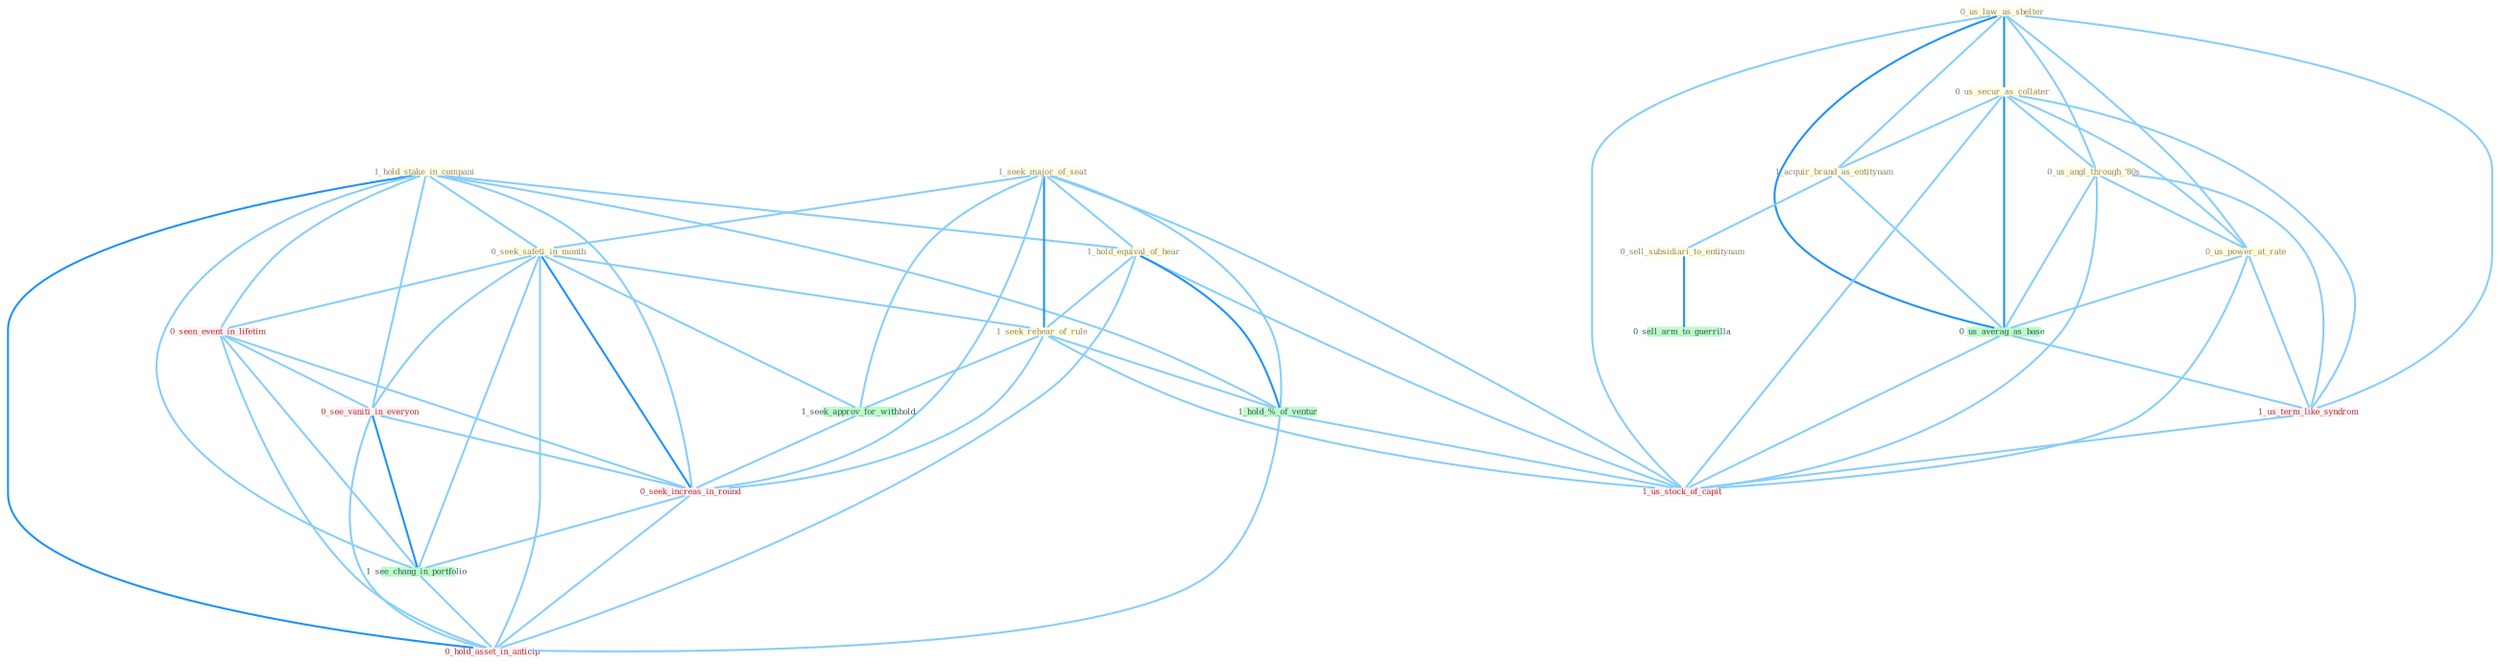 Graph G{ 
    node
    [shape=polygon,style=filled,width=.5,height=.06,color="#BDFCC9",fixedsize=true,fontsize=4,
    fontcolor="#2f4f4f"];
    {node
    [color="#ffffe0", fontcolor="#8b7d6b"] "1_hold_stake_in_compani " "1_seek_major_of_seat " "0_us_law_as_shelter " "1_hold_equival_of_hear " "0_us_secur_as_collater " "1_acquir_brand_as_entitynam " "0_us_angl_through_'80s " "0_sell_subsidiari_to_entitynam " "0_us_power_at_rate " "0_seek_safeti_in_month " "1_seek_rehear_of_rule "}
{node [color="#fff0f5", fontcolor="#b22222"] "0_seen_event_in_lifetim " "1_us_term_like_syndrom " "0_see_vaniti_in_everyon " "0_seek_increas_in_round " "1_us_stock_of_capit " "0_hold_asset_in_anticip "}
edge [color="#B0E2FF"];

	"1_hold_stake_in_compani " -- "1_hold_equival_of_hear " [w="1", color="#87cefa" ];
	"1_hold_stake_in_compani " -- "0_seek_safeti_in_month " [w="1", color="#87cefa" ];
	"1_hold_stake_in_compani " -- "0_seen_event_in_lifetim " [w="1", color="#87cefa" ];
	"1_hold_stake_in_compani " -- "1_hold_%_of_ventur " [w="1", color="#87cefa" ];
	"1_hold_stake_in_compani " -- "0_see_vaniti_in_everyon " [w="1", color="#87cefa" ];
	"1_hold_stake_in_compani " -- "0_seek_increas_in_round " [w="1", color="#87cefa" ];
	"1_hold_stake_in_compani " -- "1_see_chang_in_portfolio " [w="1", color="#87cefa" ];
	"1_hold_stake_in_compani " -- "0_hold_asset_in_anticip " [w="2", color="#1e90ff" , len=0.8];
	"1_seek_major_of_seat " -- "1_hold_equival_of_hear " [w="1", color="#87cefa" ];
	"1_seek_major_of_seat " -- "0_seek_safeti_in_month " [w="1", color="#87cefa" ];
	"1_seek_major_of_seat " -- "1_seek_rehear_of_rule " [w="2", color="#1e90ff" , len=0.8];
	"1_seek_major_of_seat " -- "1_seek_approv_for_withhold " [w="1", color="#87cefa" ];
	"1_seek_major_of_seat " -- "1_hold_%_of_ventur " [w="1", color="#87cefa" ];
	"1_seek_major_of_seat " -- "0_seek_increas_in_round " [w="1", color="#87cefa" ];
	"1_seek_major_of_seat " -- "1_us_stock_of_capit " [w="1", color="#87cefa" ];
	"0_us_law_as_shelter " -- "0_us_secur_as_collater " [w="2", color="#1e90ff" , len=0.8];
	"0_us_law_as_shelter " -- "1_acquir_brand_as_entitynam " [w="1", color="#87cefa" ];
	"0_us_law_as_shelter " -- "0_us_angl_through_'80s " [w="1", color="#87cefa" ];
	"0_us_law_as_shelter " -- "0_us_power_at_rate " [w="1", color="#87cefa" ];
	"0_us_law_as_shelter " -- "0_us_averag_as_base " [w="2", color="#1e90ff" , len=0.8];
	"0_us_law_as_shelter " -- "1_us_term_like_syndrom " [w="1", color="#87cefa" ];
	"0_us_law_as_shelter " -- "1_us_stock_of_capit " [w="1", color="#87cefa" ];
	"1_hold_equival_of_hear " -- "1_seek_rehear_of_rule " [w="1", color="#87cefa" ];
	"1_hold_equival_of_hear " -- "1_hold_%_of_ventur " [w="2", color="#1e90ff" , len=0.8];
	"1_hold_equival_of_hear " -- "1_us_stock_of_capit " [w="1", color="#87cefa" ];
	"1_hold_equival_of_hear " -- "0_hold_asset_in_anticip " [w="1", color="#87cefa" ];
	"0_us_secur_as_collater " -- "1_acquir_brand_as_entitynam " [w="1", color="#87cefa" ];
	"0_us_secur_as_collater " -- "0_us_angl_through_'80s " [w="1", color="#87cefa" ];
	"0_us_secur_as_collater " -- "0_us_power_at_rate " [w="1", color="#87cefa" ];
	"0_us_secur_as_collater " -- "0_us_averag_as_base " [w="2", color="#1e90ff" , len=0.8];
	"0_us_secur_as_collater " -- "1_us_term_like_syndrom " [w="1", color="#87cefa" ];
	"0_us_secur_as_collater " -- "1_us_stock_of_capit " [w="1", color="#87cefa" ];
	"1_acquir_brand_as_entitynam " -- "0_sell_subsidiari_to_entitynam " [w="1", color="#87cefa" ];
	"1_acquir_brand_as_entitynam " -- "0_us_averag_as_base " [w="1", color="#87cefa" ];
	"0_us_angl_through_'80s " -- "0_us_power_at_rate " [w="1", color="#87cefa" ];
	"0_us_angl_through_'80s " -- "0_us_averag_as_base " [w="1", color="#87cefa" ];
	"0_us_angl_through_'80s " -- "1_us_term_like_syndrom " [w="1", color="#87cefa" ];
	"0_us_angl_through_'80s " -- "1_us_stock_of_capit " [w="1", color="#87cefa" ];
	"0_sell_subsidiari_to_entitynam " -- "0_sell_arm_to_guerrilla " [w="2", color="#1e90ff" , len=0.8];
	"0_us_power_at_rate " -- "0_us_averag_as_base " [w="1", color="#87cefa" ];
	"0_us_power_at_rate " -- "1_us_term_like_syndrom " [w="1", color="#87cefa" ];
	"0_us_power_at_rate " -- "1_us_stock_of_capit " [w="1", color="#87cefa" ];
	"0_seek_safeti_in_month " -- "1_seek_rehear_of_rule " [w="1", color="#87cefa" ];
	"0_seek_safeti_in_month " -- "0_seen_event_in_lifetim " [w="1", color="#87cefa" ];
	"0_seek_safeti_in_month " -- "1_seek_approv_for_withhold " [w="1", color="#87cefa" ];
	"0_seek_safeti_in_month " -- "0_see_vaniti_in_everyon " [w="1", color="#87cefa" ];
	"0_seek_safeti_in_month " -- "0_seek_increas_in_round " [w="2", color="#1e90ff" , len=0.8];
	"0_seek_safeti_in_month " -- "1_see_chang_in_portfolio " [w="1", color="#87cefa" ];
	"0_seek_safeti_in_month " -- "0_hold_asset_in_anticip " [w="1", color="#87cefa" ];
	"1_seek_rehear_of_rule " -- "1_seek_approv_for_withhold " [w="1", color="#87cefa" ];
	"1_seek_rehear_of_rule " -- "1_hold_%_of_ventur " [w="1", color="#87cefa" ];
	"1_seek_rehear_of_rule " -- "0_seek_increas_in_round " [w="1", color="#87cefa" ];
	"1_seek_rehear_of_rule " -- "1_us_stock_of_capit " [w="1", color="#87cefa" ];
	"0_seen_event_in_lifetim " -- "0_see_vaniti_in_everyon " [w="1", color="#87cefa" ];
	"0_seen_event_in_lifetim " -- "0_seek_increas_in_round " [w="1", color="#87cefa" ];
	"0_seen_event_in_lifetim " -- "1_see_chang_in_portfolio " [w="1", color="#87cefa" ];
	"0_seen_event_in_lifetim " -- "0_hold_asset_in_anticip " [w="1", color="#87cefa" ];
	"0_us_averag_as_base " -- "1_us_term_like_syndrom " [w="1", color="#87cefa" ];
	"0_us_averag_as_base " -- "1_us_stock_of_capit " [w="1", color="#87cefa" ];
	"1_us_term_like_syndrom " -- "1_us_stock_of_capit " [w="1", color="#87cefa" ];
	"1_seek_approv_for_withhold " -- "0_seek_increas_in_round " [w="1", color="#87cefa" ];
	"1_hold_%_of_ventur " -- "1_us_stock_of_capit " [w="1", color="#87cefa" ];
	"1_hold_%_of_ventur " -- "0_hold_asset_in_anticip " [w="1", color="#87cefa" ];
	"0_see_vaniti_in_everyon " -- "0_seek_increas_in_round " [w="1", color="#87cefa" ];
	"0_see_vaniti_in_everyon " -- "1_see_chang_in_portfolio " [w="2", color="#1e90ff" , len=0.8];
	"0_see_vaniti_in_everyon " -- "0_hold_asset_in_anticip " [w="1", color="#87cefa" ];
	"0_seek_increas_in_round " -- "1_see_chang_in_portfolio " [w="1", color="#87cefa" ];
	"0_seek_increas_in_round " -- "0_hold_asset_in_anticip " [w="1", color="#87cefa" ];
	"1_see_chang_in_portfolio " -- "0_hold_asset_in_anticip " [w="1", color="#87cefa" ];
}